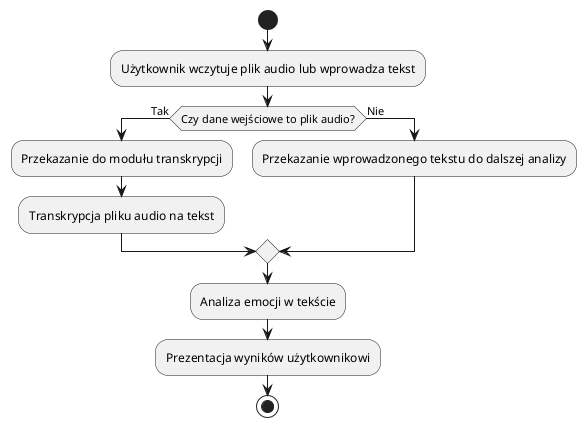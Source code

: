 @startuml
start
:Użytkownik wczytuje plik audio lub wprowadza tekst;
if (Czy dane wejściowe to plik audio?) then (Tak)
    :Przekazanie do modułu transkrypcji;
    :Transkrypcja pliku audio na tekst;
else (Nie)
    :Przekazanie wprowadzonego tekstu do dalszej analizy;
endif
:Analiza emocji w tekście;
:Prezentacja wyników użytkownikowi;
stop
@enduml
